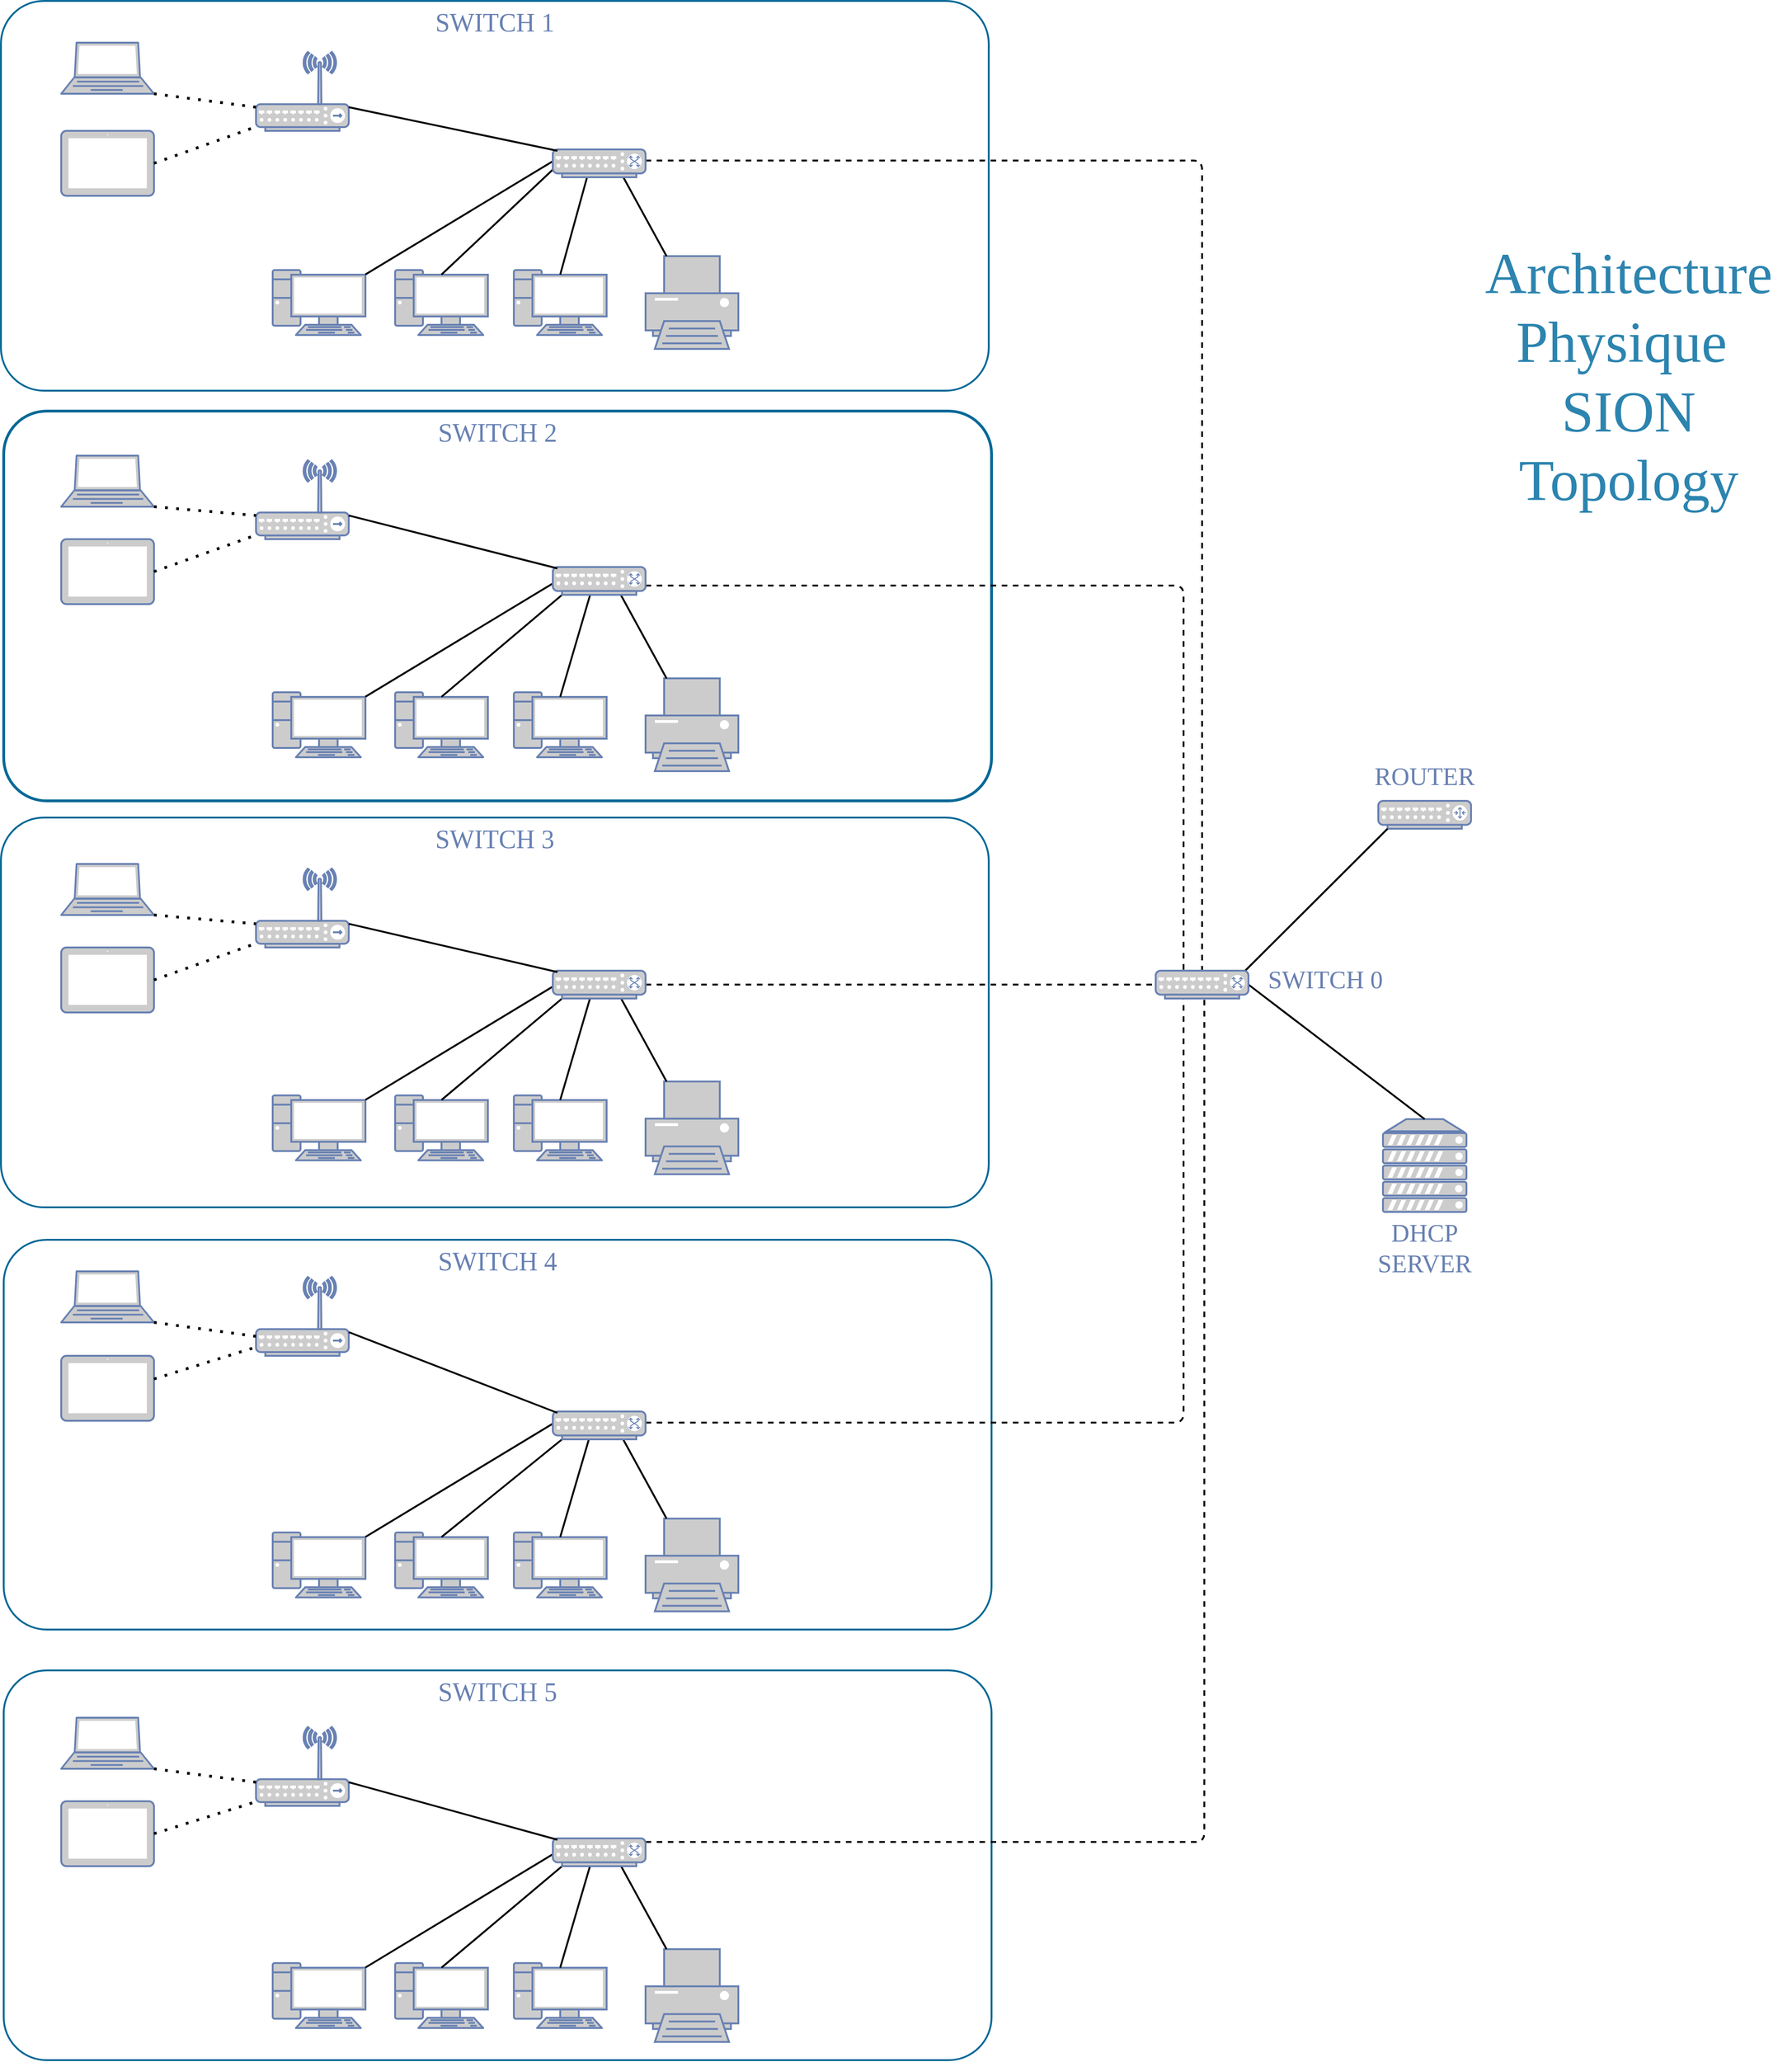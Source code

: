 <mxfile version="22.0.7" type="device">
  <diagram name="Page-1" id="bfe91b75-5d2c-26a0-9c1d-138518896778">
    <mxGraphModel dx="2625" dy="1335" grid="1" gridSize="10" guides="1" tooltips="1" connect="1" arrows="1" fold="1" page="1" pageScale="1" pageWidth="1100" pageHeight="850" background="none" math="0" shadow="0">
      <root>
        <mxCell id="0" />
        <mxCell id="1" parent="0" />
        <mxCell id="7c3789c024ecab99-82" value="SWITCH 4" style="rounded=1;whiteSpace=wrap;html=1;shadow=0;comic=0;strokeColor=#036897;strokeWidth=2;fillColor=none;fontFamily=Verdana;fontSize=28;fontColor=#6881B3;align=center;arcSize=11;verticalAlign=top;" parent="1" vertex="1">
          <mxGeometry x="78" y="1355" width="1065" height="420" as="geometry" />
        </mxCell>
        <mxCell id="7c3789c024ecab99-81" value="SWITCH 3" style="rounded=1;whiteSpace=wrap;html=1;shadow=0;comic=0;strokeColor=#036897;strokeWidth=2;fillColor=none;fontFamily=Verdana;fontSize=28;fontColor=#6881B3;align=center;arcSize=11;verticalAlign=top;" parent="1" vertex="1">
          <mxGeometry x="75" y="900" width="1065" height="420" as="geometry" />
        </mxCell>
        <mxCell id="7c3789c024ecab99-79" value="SWITCH 2" style="rounded=1;whiteSpace=wrap;html=1;shadow=0;comic=0;strokeColor=#036897;strokeWidth=3;fillColor=none;fontFamily=Verdana;fontSize=28;fontColor=#6881B3;align=center;arcSize=11;verticalAlign=top;" parent="1" vertex="1">
          <mxGeometry x="78" y="462" width="1065" height="420" as="geometry" />
        </mxCell>
        <mxCell id="7c3789c024ecab99-78" value="SWITCH 1" style="rounded=1;whiteSpace=wrap;html=1;shadow=0;comic=0;strokeColor=#036897;strokeWidth=2;fillColor=none;fontFamily=Verdana;fontSize=28;fontColor=#6881B3;align=center;arcSize=11;verticalAlign=top;" parent="1" vertex="1">
          <mxGeometry x="75" y="20" width="1065" height="420" as="geometry" />
        </mxCell>
        <mxCell id="7c3789c024ecab99-18" style="edgeStyle=orthogonalEdgeStyle;html=1;labelBackgroundColor=none;endArrow=none;endFill=0;strokeWidth=2;fontFamily=Verdana;fontSize=15;fontColor=#036897;entryX=0.5;entryY=0;entryDx=0;entryDy=0;entryPerimeter=0;dashed=1;" parent="1" edge="1">
          <mxGeometry relative="1" as="geometry">
            <mxPoint x="1370" y="1065" as="targetPoint" />
            <Array as="points">
              <mxPoint x="1370" y="192" />
            </Array>
            <mxPoint x="770.0" y="192" as="sourcePoint" />
          </mxGeometry>
        </mxCell>
        <mxCell id="7c3789c024ecab99-1" value="" style="fontColor=#0066CC;verticalAlign=top;verticalLabelPosition=bottom;labelPosition=center;align=center;html=1;fillColor=#CCCCCC;strokeColor=#6881B3;gradientColor=none;gradientDirection=north;strokeWidth=2;shape=mxgraph.networks.pc;rounded=0;shadow=0;comic=0;" parent="1" vertex="1">
          <mxGeometry x="368.0" y="310" width="100" height="70" as="geometry" />
        </mxCell>
        <mxCell id="7c3789c024ecab99-2" value="" style="fontColor=#0066CC;verticalAlign=top;verticalLabelPosition=bottom;labelPosition=center;align=center;html=1;fillColor=#CCCCCC;strokeColor=#6881B3;gradientColor=none;gradientDirection=north;strokeWidth=2;shape=mxgraph.networks.pc;rounded=0;shadow=0;comic=0;" parent="1" vertex="1">
          <mxGeometry x="500.0" y="310" width="100" height="70" as="geometry" />
        </mxCell>
        <mxCell id="7c3789c024ecab99-3" value="" style="fontColor=#0066CC;verticalAlign=top;verticalLabelPosition=bottom;labelPosition=center;align=center;html=1;fillColor=#CCCCCC;strokeColor=#6881B3;gradientColor=none;gradientDirection=north;strokeWidth=2;shape=mxgraph.networks.pc;rounded=0;shadow=0;comic=0;" parent="1" vertex="1">
          <mxGeometry x="628.0" y="310" width="100" height="70" as="geometry" />
        </mxCell>
        <mxCell id="7c3789c024ecab99-6" value="" style="fontColor=#0066CC;verticalAlign=top;verticalLabelPosition=bottom;labelPosition=center;align=center;html=1;fillColor=#CCCCCC;strokeColor=#6881B3;gradientColor=none;gradientDirection=north;strokeWidth=2;shape=mxgraph.networks.printer;rounded=0;shadow=0;comic=0;" parent="1" vertex="1">
          <mxGeometry x="770.0" y="295" width="100" height="100" as="geometry" />
        </mxCell>
        <mxCell id="7c3789c024ecab99-13" style="edgeStyle=none;html=1;labelBackgroundColor=none;endArrow=none;endFill=0;strokeWidth=2;fontFamily=Verdana;fontSize=15;fontColor=#036897;" parent="1" source="7c3789c024ecab99-1" edge="1">
          <mxGeometry relative="1" as="geometry">
            <mxPoint x="670.0" y="192.715" as="targetPoint" />
          </mxGeometry>
        </mxCell>
        <mxCell id="7c3789c024ecab99-14" style="edgeStyle=none;html=1;labelBackgroundColor=none;endArrow=none;endFill=0;strokeWidth=2;fontFamily=Verdana;fontSize=15;fontColor=#036897;exitX=0.5;exitY=0.07;exitDx=0;exitDy=0;exitPerimeter=0;" parent="1" source="7c3789c024ecab99-3" edge="1">
          <mxGeometry relative="1" as="geometry">
            <mxPoint x="708.287" y="205" as="targetPoint" />
          </mxGeometry>
        </mxCell>
        <mxCell id="7c3789c024ecab99-17" style="edgeStyle=none;html=1;labelBackgroundColor=none;endArrow=none;endFill=0;strokeWidth=2;fontFamily=Verdana;fontSize=15;fontColor=#036897;" parent="1" source="7c3789c024ecab99-6" edge="1">
          <mxGeometry relative="1" as="geometry">
            <mxPoint x="743.288" y="205" as="targetPoint" />
          </mxGeometry>
        </mxCell>
        <mxCell id="7c3789c024ecab99-20" value="" style="fontColor=#0066CC;verticalAlign=top;verticalLabelPosition=bottom;labelPosition=center;align=center;html=1;fillColor=#CCCCCC;strokeColor=#6881B3;gradientColor=none;gradientDirection=north;strokeWidth=2;shape=mxgraph.networks.pc;rounded=0;shadow=0;comic=0;" parent="1" vertex="1">
          <mxGeometry x="368.0" y="765" width="100" height="70" as="geometry" />
        </mxCell>
        <mxCell id="7c3789c024ecab99-21" value="" style="fontColor=#0066CC;verticalAlign=top;verticalLabelPosition=bottom;labelPosition=center;align=center;html=1;fillColor=#CCCCCC;strokeColor=#6881B3;gradientColor=none;gradientDirection=north;strokeWidth=2;shape=mxgraph.networks.pc;rounded=0;shadow=0;comic=0;" parent="1" vertex="1">
          <mxGeometry x="500.0" y="765" width="100" height="70" as="geometry" />
        </mxCell>
        <mxCell id="7c3789c024ecab99-23" value="" style="fontColor=#0066CC;verticalAlign=top;verticalLabelPosition=bottom;labelPosition=center;align=center;html=1;fillColor=#CCCCCC;strokeColor=#6881B3;gradientColor=none;gradientDirection=north;strokeWidth=2;shape=mxgraph.networks.pc;rounded=0;shadow=0;comic=0;" parent="1" vertex="1">
          <mxGeometry x="628.0" y="765" width="100" height="70" as="geometry" />
        </mxCell>
        <mxCell id="7c3789c024ecab99-29" value="" style="fontColor=#0066CC;verticalAlign=top;verticalLabelPosition=bottom;labelPosition=center;align=center;html=1;fillColor=#CCCCCC;strokeColor=#6881B3;gradientColor=none;gradientDirection=north;strokeWidth=2;shape=mxgraph.networks.printer;rounded=0;shadow=0;comic=0;" parent="1" vertex="1">
          <mxGeometry x="770.0" y="750" width="100" height="100" as="geometry" />
        </mxCell>
        <mxCell id="7c3789c024ecab99-50" style="edgeStyle=orthogonalEdgeStyle;html=1;labelBackgroundColor=none;endArrow=none;endFill=0;strokeWidth=2;fontFamily=Verdana;fontSize=15;fontColor=#036897;entryX=0.3;entryY=0.167;entryDx=0;entryDy=0;entryPerimeter=0;dashed=1;" parent="1" edge="1">
          <mxGeometry relative="1" as="geometry">
            <mxPoint x="1350" y="1070.01" as="targetPoint" />
            <mxPoint x="770.0" y="650.032" as="sourcePoint" />
            <Array as="points">
              <mxPoint x="1350" y="650" />
            </Array>
          </mxGeometry>
        </mxCell>
        <mxCell id="7c3789c024ecab99-19" style="edgeStyle=none;html=1;labelBackgroundColor=none;endArrow=none;endFill=0;strokeWidth=2;fontFamily=Verdana;fontSize=15;fontColor=#036897;" parent="1" source="7c3789c024ecab99-20" edge="1">
          <mxGeometry relative="1" as="geometry">
            <mxPoint x="670.0" y="647.715" as="targetPoint" />
          </mxGeometry>
        </mxCell>
        <mxCell id="7c3789c024ecab99-22" style="edgeStyle=none;html=1;labelBackgroundColor=none;endArrow=none;endFill=0;strokeWidth=2;fontFamily=Verdana;fontSize=15;fontColor=#036897;exitX=0.5;exitY=0.07;exitDx=0;exitDy=0;exitPerimeter=0;" parent="1" source="7c3789c024ecab99-23" edge="1">
          <mxGeometry relative="1" as="geometry">
            <mxPoint x="710.219" y="660" as="targetPoint" />
          </mxGeometry>
        </mxCell>
        <mxCell id="7c3789c024ecab99-28" style="edgeStyle=none;html=1;labelBackgroundColor=none;endArrow=none;endFill=0;strokeWidth=2;fontFamily=Verdana;fontSize=15;fontColor=#036897;" parent="1" source="7c3789c024ecab99-29" edge="1">
          <mxGeometry relative="1" as="geometry">
            <mxPoint x="743.288" y="660" as="targetPoint" />
          </mxGeometry>
        </mxCell>
        <mxCell id="7c3789c024ecab99-34" value="" style="fontColor=#0066CC;verticalAlign=top;verticalLabelPosition=bottom;labelPosition=center;align=center;html=1;fillColor=#CCCCCC;strokeColor=#6881B3;gradientColor=none;gradientDirection=north;strokeWidth=2;shape=mxgraph.networks.pc;rounded=0;shadow=0;comic=0;" parent="1" vertex="1">
          <mxGeometry x="368.0" y="1199.412" width="100" height="70" as="geometry" />
        </mxCell>
        <mxCell id="7c3789c024ecab99-35" value="" style="fontColor=#0066CC;verticalAlign=top;verticalLabelPosition=bottom;labelPosition=center;align=center;html=1;fillColor=#CCCCCC;strokeColor=#6881B3;gradientColor=none;gradientDirection=north;strokeWidth=2;shape=mxgraph.networks.pc;rounded=0;shadow=0;comic=0;" parent="1" vertex="1">
          <mxGeometry x="500.0" y="1199.412" width="100" height="70" as="geometry" />
        </mxCell>
        <mxCell id="7c3789c024ecab99-37" value="" style="fontColor=#0066CC;verticalAlign=top;verticalLabelPosition=bottom;labelPosition=center;align=center;html=1;fillColor=#CCCCCC;strokeColor=#6881B3;gradientColor=none;gradientDirection=north;strokeWidth=2;shape=mxgraph.networks.pc;rounded=0;shadow=0;comic=0;" parent="1" vertex="1">
          <mxGeometry x="628.0" y="1199.412" width="100" height="70" as="geometry" />
        </mxCell>
        <mxCell id="7c3789c024ecab99-43" value="" style="fontColor=#0066CC;verticalAlign=top;verticalLabelPosition=bottom;labelPosition=center;align=center;html=1;fillColor=#CCCCCC;strokeColor=#6881B3;gradientColor=none;gradientDirection=north;strokeWidth=2;shape=mxgraph.networks.printer;rounded=0;shadow=0;comic=0;" parent="1" vertex="1">
          <mxGeometry x="770.0" y="1184.412" width="100" height="100" as="geometry" />
        </mxCell>
        <mxCell id="7c3789c024ecab99-51" style="edgeStyle=orthogonalEdgeStyle;html=1;labelBackgroundColor=none;endArrow=none;endFill=0;strokeWidth=2;fontFamily=Verdana;fontSize=15;fontColor=#036897;entryX=0;entryY=0.5;entryDx=0;entryDy=0;entryPerimeter=0;exitX=1;exitY=0.5;exitDx=0;exitDy=0;exitPerimeter=0;dashed=1;" parent="1" edge="1">
          <mxGeometry relative="1" as="geometry">
            <mxPoint x="1320" y="1080" as="targetPoint" />
            <Array as="points" />
            <mxPoint x="770" y="1080" as="sourcePoint" />
          </mxGeometry>
        </mxCell>
        <mxCell id="7c3789c024ecab99-33" style="edgeStyle=none;html=1;labelBackgroundColor=none;endArrow=none;endFill=0;strokeWidth=2;fontFamily=Verdana;fontSize=15;fontColor=#036897;" parent="1" source="7c3789c024ecab99-34" edge="1">
          <mxGeometry relative="1" as="geometry">
            <mxPoint x="670.0" y="1082.127" as="targetPoint" />
          </mxGeometry>
        </mxCell>
        <mxCell id="7c3789c024ecab99-36" style="edgeStyle=none;html=1;labelBackgroundColor=none;endArrow=none;endFill=0;strokeWidth=2;fontFamily=Verdana;fontSize=15;fontColor=#036897;exitX=0.5;exitY=0.07;exitDx=0;exitDy=0;exitPerimeter=0;" parent="1" source="7c3789c024ecab99-37" edge="1">
          <mxGeometry relative="1" as="geometry">
            <mxPoint x="710.219" y="1094.412" as="targetPoint" />
          </mxGeometry>
        </mxCell>
        <mxCell id="7c3789c024ecab99-42" style="edgeStyle=none;html=1;labelBackgroundColor=none;endArrow=none;endFill=0;strokeWidth=2;fontFamily=Verdana;fontSize=15;fontColor=#036897;" parent="1" source="7c3789c024ecab99-43" edge="1">
          <mxGeometry relative="1" as="geometry">
            <mxPoint x="743.288" y="1094.412" as="targetPoint" />
          </mxGeometry>
        </mxCell>
        <mxCell id="7c3789c024ecab99-61" value="" style="fontColor=#0066CC;verticalAlign=top;verticalLabelPosition=bottom;labelPosition=center;align=center;html=1;fillColor=#CCCCCC;strokeColor=#6881B3;gradientColor=none;gradientDirection=north;strokeWidth=2;shape=mxgraph.networks.pc;rounded=0;shadow=0;comic=0;" parent="1" vertex="1">
          <mxGeometry x="368.0" y="1670.412" width="100" height="70" as="geometry" />
        </mxCell>
        <mxCell id="7c3789c024ecab99-62" value="" style="fontColor=#0066CC;verticalAlign=top;verticalLabelPosition=bottom;labelPosition=center;align=center;html=1;fillColor=#CCCCCC;strokeColor=#6881B3;gradientColor=none;gradientDirection=north;strokeWidth=2;shape=mxgraph.networks.pc;rounded=0;shadow=0;comic=0;" parent="1" vertex="1">
          <mxGeometry x="500.0" y="1670.412" width="100" height="70" as="geometry" />
        </mxCell>
        <mxCell id="7c3789c024ecab99-63" value="" style="fontColor=#0066CC;verticalAlign=top;verticalLabelPosition=bottom;labelPosition=center;align=center;html=1;fillColor=#CCCCCC;strokeColor=#6881B3;gradientColor=none;gradientDirection=north;strokeWidth=2;shape=mxgraph.networks.pc;rounded=0;shadow=0;comic=0;" parent="1" vertex="1">
          <mxGeometry x="628.0" y="1670.412" width="100" height="70" as="geometry" />
        </mxCell>
        <mxCell id="7c3789c024ecab99-66" value="" style="fontColor=#0066CC;verticalAlign=top;verticalLabelPosition=bottom;labelPosition=center;align=center;html=1;fillColor=#CCCCCC;strokeColor=#6881B3;gradientColor=none;gradientDirection=north;strokeWidth=2;shape=mxgraph.networks.printer;rounded=0;shadow=0;comic=0;" parent="1" vertex="1">
          <mxGeometry x="770.0" y="1655.412" width="100" height="100" as="geometry" />
        </mxCell>
        <mxCell id="7c3789c024ecab99-75" style="edgeStyle=orthogonalEdgeStyle;html=1;labelBackgroundColor=none;endArrow=none;endFill=0;strokeWidth=2;fontFamily=Verdana;fontSize=28;fontColor=#6881B3;dashed=1;" parent="1" edge="1">
          <mxGeometry relative="1" as="geometry">
            <mxPoint x="1350" y="1095" as="targetPoint" />
            <Array as="points">
              <mxPoint x="1350" y="1552" />
            </Array>
            <mxPoint x="770.0" y="1552.0" as="sourcePoint" />
          </mxGeometry>
        </mxCell>
        <mxCell id="7c3789c024ecab99-68" style="edgeStyle=none;html=1;labelBackgroundColor=none;endArrow=none;endFill=0;strokeWidth=2;fontFamily=Verdana;fontSize=15;fontColor=#036897;" parent="1" source="7c3789c024ecab99-61" edge="1">
          <mxGeometry relative="1" as="geometry">
            <mxPoint x="670.0" y="1553.127" as="targetPoint" />
          </mxGeometry>
        </mxCell>
        <mxCell id="7c3789c024ecab99-69" style="edgeStyle=none;html=1;labelBackgroundColor=none;endArrow=none;endFill=0;strokeWidth=2;fontFamily=Verdana;fontSize=15;fontColor=#036897;exitX=0.5;exitY=0.07;exitDx=0;exitDy=0;exitPerimeter=0;" parent="1" source="7c3789c024ecab99-63" edge="1">
          <mxGeometry relative="1" as="geometry">
            <mxPoint x="710.219" y="1565.412" as="targetPoint" />
          </mxGeometry>
        </mxCell>
        <mxCell id="7c3789c024ecab99-72" style="edgeStyle=none;html=1;labelBackgroundColor=none;endArrow=none;endFill=0;strokeWidth=2;fontFamily=Verdana;fontSize=15;fontColor=#036897;" parent="1" source="7c3789c024ecab99-66" edge="1">
          <mxGeometry relative="1" as="geometry">
            <mxPoint x="743.288" y="1565.412" as="targetPoint" />
          </mxGeometry>
        </mxCell>
        <mxCell id="auADu_g9KSD7ObR8FXBl-1" value="SWITCH 5" style="rounded=1;whiteSpace=wrap;html=1;shadow=0;comic=0;strokeColor=#036897;strokeWidth=2;fillColor=none;fontFamily=Verdana;fontSize=28;fontColor=#6881B3;align=center;arcSize=11;verticalAlign=top;" parent="1" vertex="1">
          <mxGeometry x="78" y="1819" width="1065" height="420" as="geometry" />
        </mxCell>
        <mxCell id="auADu_g9KSD7ObR8FXBl-2" value="" style="fontColor=#0066CC;verticalAlign=top;verticalLabelPosition=bottom;labelPosition=center;align=center;html=1;fillColor=#CCCCCC;strokeColor=#6881B3;gradientColor=none;gradientDirection=north;strokeWidth=2;shape=mxgraph.networks.pc;rounded=0;shadow=0;comic=0;" parent="1" vertex="1">
          <mxGeometry x="368.0" y="2134.412" width="100" height="70" as="geometry" />
        </mxCell>
        <mxCell id="auADu_g9KSD7ObR8FXBl-3" value="" style="fontColor=#0066CC;verticalAlign=top;verticalLabelPosition=bottom;labelPosition=center;align=center;html=1;fillColor=#CCCCCC;strokeColor=#6881B3;gradientColor=none;gradientDirection=north;strokeWidth=2;shape=mxgraph.networks.pc;rounded=0;shadow=0;comic=0;" parent="1" vertex="1">
          <mxGeometry x="500.0" y="2134.412" width="100" height="70" as="geometry" />
        </mxCell>
        <mxCell id="auADu_g9KSD7ObR8FXBl-4" value="" style="fontColor=#0066CC;verticalAlign=top;verticalLabelPosition=bottom;labelPosition=center;align=center;html=1;fillColor=#CCCCCC;strokeColor=#6881B3;gradientColor=none;gradientDirection=north;strokeWidth=2;shape=mxgraph.networks.pc;rounded=0;shadow=0;comic=0;" parent="1" vertex="1">
          <mxGeometry x="628.0" y="2134.412" width="100" height="70" as="geometry" />
        </mxCell>
        <mxCell id="auADu_g9KSD7ObR8FXBl-7" value="" style="fontColor=#0066CC;verticalAlign=top;verticalLabelPosition=bottom;labelPosition=center;align=center;html=1;fillColor=#CCCCCC;strokeColor=#6881B3;gradientColor=none;gradientDirection=north;strokeWidth=2;shape=mxgraph.networks.printer;rounded=0;shadow=0;comic=0;" parent="1" vertex="1">
          <mxGeometry x="770.0" y="2119.412" width="100" height="100" as="geometry" />
        </mxCell>
        <mxCell id="auADu_g9KSD7ObR8FXBl-9" style="edgeStyle=none;html=1;labelBackgroundColor=none;endArrow=none;endFill=0;strokeWidth=2;fontFamily=Verdana;fontSize=15;fontColor=#036897;" parent="1" source="auADu_g9KSD7ObR8FXBl-2" edge="1">
          <mxGeometry relative="1" as="geometry">
            <mxPoint x="670.0" y="2017.127" as="targetPoint" />
          </mxGeometry>
        </mxCell>
        <mxCell id="auADu_g9KSD7ObR8FXBl-10" style="edgeStyle=none;html=1;labelBackgroundColor=none;endArrow=none;endFill=0;strokeWidth=2;fontFamily=Verdana;fontSize=15;fontColor=#036897;exitX=0.5;exitY=0.07;exitDx=0;exitDy=0;exitPerimeter=0;" parent="1" source="auADu_g9KSD7ObR8FXBl-4" edge="1">
          <mxGeometry relative="1" as="geometry">
            <mxPoint x="710.219" y="2029.412" as="targetPoint" />
          </mxGeometry>
        </mxCell>
        <mxCell id="auADu_g9KSD7ObR8FXBl-13" style="edgeStyle=none;html=1;labelBackgroundColor=none;endArrow=none;endFill=0;strokeWidth=2;fontFamily=Verdana;fontSize=15;fontColor=#036897;" parent="1" source="auADu_g9KSD7ObR8FXBl-7" edge="1">
          <mxGeometry relative="1" as="geometry">
            <mxPoint x="743.288" y="2029.412" as="targetPoint" />
          </mxGeometry>
        </mxCell>
        <mxCell id="auADu_g9KSD7ObR8FXBl-18" value="" style="edgeStyle=orthogonalEdgeStyle;html=1;labelBackgroundColor=none;endArrow=none;endFill=0;strokeWidth=2;fontFamily=Verdana;fontSize=28;fontColor=#6881B3;exitX=1;exitY=0.7;exitDx=0;exitDy=0;exitPerimeter=0;entryX=0.624;entryY=0.986;entryDx=0;entryDy=0;entryPerimeter=0;dashed=1;" parent="1" edge="1">
          <mxGeometry relative="1" as="geometry">
            <mxPoint x="1372.4" y="1093.99" as="targetPoint" />
            <Array as="points">
              <mxPoint x="1372" y="2004" />
            </Array>
            <mxPoint x="770.0" y="2003.912" as="sourcePoint" />
          </mxGeometry>
        </mxCell>
        <mxCell id="auADu_g9KSD7ObR8FXBl-20" value="" style="fontColor=#0066CC;verticalAlign=top;verticalLabelPosition=bottom;labelPosition=center;align=center;html=1;outlineConnect=0;fillColor=#CCCCCC;strokeColor=#6881B3;gradientColor=none;gradientDirection=north;strokeWidth=2;shape=mxgraph.networks.router;" parent="1" vertex="1">
          <mxGeometry x="1560" y="882" width="100" height="30" as="geometry" />
        </mxCell>
        <mxCell id="auADu_g9KSD7ObR8FXBl-21" value="" style="fontColor=#0066CC;verticalAlign=top;verticalLabelPosition=bottom;labelPosition=center;align=center;html=1;outlineConnect=0;fillColor=#CCCCCC;strokeColor=#6881B3;gradientColor=none;gradientDirection=north;strokeWidth=2;shape=mxgraph.networks.server;" parent="1" vertex="1">
          <mxGeometry x="1565" y="1225" width="90" height="100" as="geometry" />
        </mxCell>
        <mxCell id="auADu_g9KSD7ObR8FXBl-22" value="" style="endArrow=none;html=1;rounded=0;entryX=0.5;entryY=0;entryDx=0;entryDy=0;entryPerimeter=0;exitX=1;exitY=0.5;exitDx=0;exitDy=0;exitPerimeter=0;strokeColor=#000000;strokeWidth=2;" parent="1" target="auADu_g9KSD7ObR8FXBl-21" edge="1">
          <mxGeometry width="50" height="50" relative="1" as="geometry">
            <mxPoint x="1420" y="1080" as="sourcePoint" />
            <mxPoint x="1590" y="1160" as="targetPoint" />
          </mxGeometry>
        </mxCell>
        <mxCell id="auADu_g9KSD7ObR8FXBl-26" value="" style="endArrow=none;html=1;rounded=0;exitX=0.5;exitY=0.07;exitDx=0;exitDy=0;exitPerimeter=0;entryX=0.02;entryY=0.94;entryDx=0;entryDy=0;entryPerimeter=0;strokeWidth=2;" parent="1" source="7c3789c024ecab99-2" edge="1">
          <mxGeometry width="50" height="50" relative="1" as="geometry">
            <mxPoint x="600" y="310" as="sourcePoint" />
            <mxPoint x="672.0" y="199.9" as="targetPoint" />
          </mxGeometry>
        </mxCell>
        <mxCell id="auADu_g9KSD7ObR8FXBl-32" value="" style="endArrow=none;html=1;rounded=0;strokeWidth=2;entryX=0.1;entryY=1;entryDx=0;entryDy=0;entryPerimeter=0;exitX=0.5;exitY=0.07;exitDx=0;exitDy=0;exitPerimeter=0;" parent="1" source="auADu_g9KSD7ObR8FXBl-3" edge="1">
          <mxGeometry width="50" height="50" relative="1" as="geometry">
            <mxPoint x="730" y="2090" as="sourcePoint" />
            <mxPoint x="680" y="2030" as="targetPoint" />
          </mxGeometry>
        </mxCell>
        <mxCell id="auADu_g9KSD7ObR8FXBl-33" value="" style="endArrow=none;html=1;rounded=0;strokeWidth=2;entryX=0.1;entryY=1;entryDx=0;entryDy=0;entryPerimeter=0;exitX=0.5;exitY=0.07;exitDx=0;exitDy=0;exitPerimeter=0;" parent="1" source="7c3789c024ecab99-62" edge="1">
          <mxGeometry width="50" height="50" relative="1" as="geometry">
            <mxPoint x="730" y="1660" as="sourcePoint" />
            <mxPoint x="680" y="1570" as="targetPoint" />
          </mxGeometry>
        </mxCell>
        <mxCell id="auADu_g9KSD7ObR8FXBl-34" value="" style="endArrow=none;html=1;rounded=0;entryX=0.1;entryY=1;entryDx=0;entryDy=0;entryPerimeter=0;exitX=0.5;exitY=0.07;exitDx=0;exitDy=0;exitPerimeter=0;strokeWidth=2;" parent="1" source="7c3789c024ecab99-21" edge="1">
          <mxGeometry width="50" height="50" relative="1" as="geometry">
            <mxPoint x="690" y="760" as="sourcePoint" />
            <mxPoint x="680" y="660" as="targetPoint" />
          </mxGeometry>
        </mxCell>
        <mxCell id="auADu_g9KSD7ObR8FXBl-35" value="" style="endArrow=none;html=1;rounded=0;entryX=0.1;entryY=1;entryDx=0;entryDy=0;entryPerimeter=0;exitX=0.5;exitY=0.07;exitDx=0;exitDy=0;exitPerimeter=0;strokeWidth=2;" parent="1" source="7c3789c024ecab99-35" edge="1">
          <mxGeometry width="50" height="50" relative="1" as="geometry">
            <mxPoint x="690" y="1260" as="sourcePoint" />
            <mxPoint x="680" y="1095" as="targetPoint" />
          </mxGeometry>
        </mxCell>
        <mxCell id="auADu_g9KSD7ObR8FXBl-36" value="&lt;font color=&quot;#6880b1&quot; face=&quot;Verdana&quot; style=&quot;font-size: 27px;&quot;&gt;ROUTER&lt;/font&gt;" style="text;html=1;strokeColor=none;fillColor=none;align=center;verticalAlign=middle;whiteSpace=wrap;rounded=0;fontSize=27;" parent="1" vertex="1">
          <mxGeometry x="1550" y="831" width="120" height="50" as="geometry" />
        </mxCell>
        <mxCell id="auADu_g9KSD7ObR8FXBl-37" value="" style="endArrow=none;html=1;rounded=0;entryX=0.1;entryY=1;entryDx=0;entryDy=0;entryPerimeter=0;exitX=0.95;exitY=0.05;exitDx=0;exitDy=0;exitPerimeter=0;strokeWidth=2;" parent="1" target="auADu_g9KSD7ObR8FXBl-20" edge="1">
          <mxGeometry width="50" height="50" relative="1" as="geometry">
            <mxPoint x="1415" y="1066.5" as="sourcePoint" />
            <mxPoint x="1390" y="1210" as="targetPoint" />
          </mxGeometry>
        </mxCell>
        <mxCell id="auADu_g9KSD7ObR8FXBl-38" value="&lt;font face=&quot;Verdana&quot; color=&quot;#6880b1&quot; style=&quot;font-size: 27px;&quot;&gt;&lt;span style=&quot;font-size: 27px;&quot;&gt;DHCP SERVER&lt;/span&gt;&lt;/font&gt;" style="text;html=1;strokeColor=none;fillColor=none;align=center;verticalAlign=middle;whiteSpace=wrap;rounded=0;fontSize=27;" parent="1" vertex="1">
          <mxGeometry x="1550" y="1339" width="120" height="50" as="geometry" />
        </mxCell>
        <mxCell id="auADu_g9KSD7ObR8FXBl-39" value="&lt;font color=&quot;#6880b1&quot; face=&quot;Verdana&quot; style=&quot;font-size: 27px;&quot;&gt;SWITCH 0&lt;/font&gt;" style="text;html=1;strokeColor=none;fillColor=none;align=center;verticalAlign=middle;whiteSpace=wrap;rounded=0;fontSize=27;" parent="1" vertex="1">
          <mxGeometry x="1426" y="1050" width="154" height="50" as="geometry" />
        </mxCell>
        <mxCell id="auADu_g9KSD7ObR8FXBl-40" value="" style="fontColor=#0066CC;verticalAlign=top;verticalLabelPosition=bottom;labelPosition=center;align=center;html=1;outlineConnect=0;fillColor=#CCCCCC;strokeColor=#6881B3;gradientColor=none;gradientDirection=north;strokeWidth=2;shape=mxgraph.networks.laptop;" parent="1" vertex="1">
          <mxGeometry x="140" y="510" width="100" height="55" as="geometry" />
        </mxCell>
        <mxCell id="auADu_g9KSD7ObR8FXBl-41" value="" style="fontColor=#0066CC;verticalAlign=top;verticalLabelPosition=bottom;labelPosition=center;align=center;html=1;outlineConnect=0;fillColor=#CCCCCC;strokeColor=#6881B3;gradientColor=none;gradientDirection=north;strokeWidth=2;shape=mxgraph.networks.laptop;" parent="1" vertex="1">
          <mxGeometry x="140" y="65" width="100" height="55" as="geometry" />
        </mxCell>
        <mxCell id="auADu_g9KSD7ObR8FXBl-43" value="" style="fontColor=#0066CC;verticalAlign=top;verticalLabelPosition=bottom;labelPosition=center;align=center;html=1;outlineConnect=0;fillColor=#CCCCCC;strokeColor=#6881B3;gradientColor=none;gradientDirection=north;strokeWidth=2;shape=mxgraph.networks.laptop;" parent="1" vertex="1">
          <mxGeometry x="140" y="950" width="100" height="55" as="geometry" />
        </mxCell>
        <mxCell id="auADu_g9KSD7ObR8FXBl-44" value="" style="fontColor=#0066CC;verticalAlign=top;verticalLabelPosition=bottom;labelPosition=center;align=center;html=1;outlineConnect=0;fillColor=#CCCCCC;strokeColor=#6881B3;gradientColor=none;gradientDirection=north;strokeWidth=2;shape=mxgraph.networks.laptop;" parent="1" vertex="1">
          <mxGeometry x="140" y="1389" width="100" height="55" as="geometry" />
        </mxCell>
        <mxCell id="auADu_g9KSD7ObR8FXBl-45" value="" style="fontColor=#0066CC;verticalAlign=top;verticalLabelPosition=bottom;labelPosition=center;align=center;html=1;outlineConnect=0;fillColor=#CCCCCC;strokeColor=#6881B3;gradientColor=none;gradientDirection=north;strokeWidth=2;shape=mxgraph.networks.laptop;" parent="1" vertex="1">
          <mxGeometry x="140" y="1870" width="100" height="55" as="geometry" />
        </mxCell>
        <mxCell id="auADu_g9KSD7ObR8FXBl-46" value="" style="fontColor=#0066CC;verticalAlign=top;verticalLabelPosition=bottom;labelPosition=center;align=center;html=1;outlineConnect=0;fillColor=#CCCCCC;strokeColor=#6881B3;gradientColor=none;gradientDirection=north;strokeWidth=2;shape=mxgraph.networks.tablet;" parent="1" vertex="1">
          <mxGeometry x="140" y="1040" width="100" height="70" as="geometry" />
        </mxCell>
        <mxCell id="auADu_g9KSD7ObR8FXBl-47" value="" style="fontColor=#0066CC;verticalAlign=top;verticalLabelPosition=bottom;labelPosition=center;align=center;html=1;outlineConnect=0;fillColor=#CCCCCC;strokeColor=#6881B3;gradientColor=none;gradientDirection=north;strokeWidth=2;shape=mxgraph.networks.tablet;" parent="1" vertex="1">
          <mxGeometry x="140" y="1480" width="100" height="70" as="geometry" />
        </mxCell>
        <mxCell id="auADu_g9KSD7ObR8FXBl-48" value="" style="fontColor=#0066CC;verticalAlign=top;verticalLabelPosition=bottom;labelPosition=center;align=center;html=1;outlineConnect=0;fillColor=#CCCCCC;strokeColor=#6881B3;gradientColor=none;gradientDirection=north;strokeWidth=2;shape=mxgraph.networks.tablet;" parent="1" vertex="1">
          <mxGeometry x="140" y="1960" width="100" height="70" as="geometry" />
        </mxCell>
        <mxCell id="auADu_g9KSD7ObR8FXBl-49" value="" style="fontColor=#0066CC;verticalAlign=top;verticalLabelPosition=bottom;labelPosition=center;align=center;html=1;outlineConnect=0;fillColor=#CCCCCC;strokeColor=#6881B3;gradientColor=none;gradientDirection=north;strokeWidth=2;shape=mxgraph.networks.tablet;" parent="1" vertex="1">
          <mxGeometry x="140" y="600" width="100" height="70" as="geometry" />
        </mxCell>
        <mxCell id="auADu_g9KSD7ObR8FXBl-50" value="" style="fontColor=#0066CC;verticalAlign=top;verticalLabelPosition=bottom;labelPosition=center;align=center;html=1;outlineConnect=0;fillColor=#CCCCCC;strokeColor=#6881B3;gradientColor=none;gradientDirection=north;strokeWidth=2;shape=mxgraph.networks.tablet;" parent="1" vertex="1">
          <mxGeometry x="140" y="160" width="100" height="70" as="geometry" />
        </mxCell>
        <mxCell id="auADu_g9KSD7ObR8FXBl-51" value="" style="fontColor=#0066CC;verticalAlign=top;verticalLabelPosition=bottom;labelPosition=center;align=center;html=1;outlineConnect=0;fillColor=#CCCCCC;strokeColor=#6881B3;gradientColor=none;gradientDirection=north;strokeWidth=2;shape=mxgraph.networks.switch;" parent="1" vertex="1">
          <mxGeometry x="670" y="180" width="100" height="30" as="geometry" />
        </mxCell>
        <mxCell id="auADu_g9KSD7ObR8FXBl-52" value="" style="fontColor=#0066CC;verticalAlign=top;verticalLabelPosition=bottom;labelPosition=center;align=center;html=1;outlineConnect=0;fillColor=#CCCCCC;strokeColor=#6881B3;gradientColor=none;gradientDirection=north;strokeWidth=2;shape=mxgraph.networks.switch;" parent="1" vertex="1">
          <mxGeometry x="670" y="2000" width="100" height="30" as="geometry" />
        </mxCell>
        <mxCell id="auADu_g9KSD7ObR8FXBl-53" value="" style="fontColor=#0066CC;verticalAlign=top;verticalLabelPosition=bottom;labelPosition=center;align=center;html=1;outlineConnect=0;fillColor=#CCCCCC;strokeColor=#6881B3;gradientColor=none;gradientDirection=north;strokeWidth=2;shape=mxgraph.networks.switch;" parent="1" vertex="1">
          <mxGeometry x="670" y="630" width="100" height="30" as="geometry" />
        </mxCell>
        <mxCell id="auADu_g9KSD7ObR8FXBl-54" value="" style="fontColor=#0066CC;verticalAlign=top;verticalLabelPosition=bottom;labelPosition=center;align=center;html=1;outlineConnect=0;fillColor=#CCCCCC;strokeColor=#6881B3;gradientColor=none;gradientDirection=north;strokeWidth=2;shape=mxgraph.networks.switch;" parent="1" vertex="1">
          <mxGeometry x="670" y="1065" width="100" height="30" as="geometry" />
        </mxCell>
        <mxCell id="auADu_g9KSD7ObR8FXBl-55" value="" style="fontColor=#0066CC;verticalAlign=top;verticalLabelPosition=bottom;labelPosition=center;align=center;html=1;outlineConnect=0;fillColor=#CCCCCC;strokeColor=#6881B3;gradientColor=none;gradientDirection=north;strokeWidth=2;shape=mxgraph.networks.switch;" parent="1" vertex="1">
          <mxGeometry x="670" y="1540" width="100" height="30" as="geometry" />
        </mxCell>
        <mxCell id="auADu_g9KSD7ObR8FXBl-56" value="" style="fontColor=#0066CC;verticalAlign=top;verticalLabelPosition=bottom;labelPosition=center;align=center;html=1;outlineConnect=0;fillColor=#CCCCCC;strokeColor=#6881B3;gradientColor=none;gradientDirection=north;strokeWidth=2;shape=mxgraph.networks.switch;" parent="1" vertex="1">
          <mxGeometry x="1320" y="1065" width="100" height="30" as="geometry" />
        </mxCell>
        <mxCell id="auADu_g9KSD7ObR8FXBl-59" value="" style="fontColor=#0066CC;verticalAlign=top;verticalLabelPosition=bottom;labelPosition=center;align=center;html=1;outlineConnect=0;fillColor=#CCCCCC;strokeColor=#6881B3;gradientColor=none;gradientDirection=north;strokeWidth=2;shape=mxgraph.networks.wireless_hub;" parent="1" vertex="1">
          <mxGeometry x="350" y="955" width="100" height="85" as="geometry" />
        </mxCell>
        <mxCell id="auADu_g9KSD7ObR8FXBl-60" value="" style="fontColor=#0066CC;verticalAlign=top;verticalLabelPosition=bottom;labelPosition=center;align=center;html=1;outlineConnect=0;fillColor=#CCCCCC;strokeColor=#6881B3;gradientColor=none;gradientDirection=north;strokeWidth=2;shape=mxgraph.networks.wireless_hub;" parent="1" vertex="1">
          <mxGeometry x="350" y="1880" width="100" height="85" as="geometry" />
        </mxCell>
        <mxCell id="auADu_g9KSD7ObR8FXBl-61" value="" style="fontColor=#0066CC;verticalAlign=top;verticalLabelPosition=bottom;labelPosition=center;align=center;html=1;outlineConnect=0;fillColor=#CCCCCC;strokeColor=#6881B3;gradientColor=none;gradientDirection=north;strokeWidth=2;shape=mxgraph.networks.wireless_hub;" parent="1" vertex="1">
          <mxGeometry x="350" y="1395" width="100" height="85" as="geometry" />
        </mxCell>
        <mxCell id="auADu_g9KSD7ObR8FXBl-62" value="" style="fontColor=#0066CC;verticalAlign=top;verticalLabelPosition=bottom;labelPosition=center;align=center;html=1;outlineConnect=0;fillColor=#CCCCCC;strokeColor=#6881B3;gradientColor=none;gradientDirection=north;strokeWidth=2;shape=mxgraph.networks.wireless_hub;" parent="1" vertex="1">
          <mxGeometry x="350" y="515" width="100" height="85" as="geometry" />
        </mxCell>
        <mxCell id="auADu_g9KSD7ObR8FXBl-63" value="" style="fontColor=#0066CC;verticalAlign=top;verticalLabelPosition=bottom;labelPosition=center;align=center;html=1;outlineConnect=0;fillColor=#CCCCCC;strokeColor=#6881B3;gradientColor=none;gradientDirection=north;strokeWidth=2;shape=mxgraph.networks.wireless_hub;" parent="1" vertex="1">
          <mxGeometry x="350" y="75" width="100" height="85" as="geometry" />
        </mxCell>
        <mxCell id="auADu_g9KSD7ObR8FXBl-64" value="" style="endArrow=none;html=1;rounded=0;entryX=0.05;entryY=0.05;entryDx=0;entryDy=0;entryPerimeter=0;exitX=1;exitY=0.7;exitDx=0;exitDy=0;exitPerimeter=0;strokeWidth=2;" parent="1" source="auADu_g9KSD7ObR8FXBl-63" target="auADu_g9KSD7ObR8FXBl-51" edge="1">
          <mxGeometry width="50" height="50" relative="1" as="geometry">
            <mxPoint x="930" y="470" as="sourcePoint" />
            <mxPoint x="980" y="420" as="targetPoint" />
          </mxGeometry>
        </mxCell>
        <mxCell id="auADu_g9KSD7ObR8FXBl-65" value="" style="endArrow=none;html=1;rounded=0;entryX=0.05;entryY=0.05;entryDx=0;entryDy=0;entryPerimeter=0;exitX=1;exitY=0.7;exitDx=0;exitDy=0;exitPerimeter=0;strokeWidth=2;" parent="1" source="auADu_g9KSD7ObR8FXBl-62" target="auADu_g9KSD7ObR8FXBl-53" edge="1">
          <mxGeometry width="50" height="50" relative="1" as="geometry">
            <mxPoint x="460" y="145" as="sourcePoint" />
            <mxPoint x="685" y="192" as="targetPoint" />
          </mxGeometry>
        </mxCell>
        <mxCell id="auADu_g9KSD7ObR8FXBl-66" value="" style="endArrow=none;html=1;rounded=0;entryX=0.05;entryY=0.05;entryDx=0;entryDy=0;entryPerimeter=0;exitX=1;exitY=0.7;exitDx=0;exitDy=0;exitPerimeter=0;strokeWidth=2;" parent="1" source="auADu_g9KSD7ObR8FXBl-59" target="auADu_g9KSD7ObR8FXBl-54" edge="1">
          <mxGeometry width="50" height="50" relative="1" as="geometry">
            <mxPoint x="470" y="155" as="sourcePoint" />
            <mxPoint x="695" y="202" as="targetPoint" />
          </mxGeometry>
        </mxCell>
        <mxCell id="auADu_g9KSD7ObR8FXBl-67" value="" style="endArrow=none;html=1;rounded=0;entryX=0.05;entryY=0.05;entryDx=0;entryDy=0;entryPerimeter=0;exitX=1;exitY=0.7;exitDx=0;exitDy=0;exitPerimeter=0;strokeWidth=2;" parent="1" source="auADu_g9KSD7ObR8FXBl-61" target="auADu_g9KSD7ObR8FXBl-55" edge="1">
          <mxGeometry width="50" height="50" relative="1" as="geometry">
            <mxPoint x="480" y="165" as="sourcePoint" />
            <mxPoint x="705" y="212" as="targetPoint" />
          </mxGeometry>
        </mxCell>
        <mxCell id="auADu_g9KSD7ObR8FXBl-68" value="" style="endArrow=none;html=1;rounded=0;strokeWidth=2;entryX=0.05;entryY=0.05;entryDx=0;entryDy=0;entryPerimeter=0;exitX=1;exitY=0.7;exitDx=0;exitDy=0;exitPerimeter=0;" parent="1" source="auADu_g9KSD7ObR8FXBl-60" target="auADu_g9KSD7ObR8FXBl-52" edge="1">
          <mxGeometry width="50" height="50" relative="1" as="geometry">
            <mxPoint x="550" y="1990" as="sourcePoint" />
            <mxPoint x="600" y="1940" as="targetPoint" />
          </mxGeometry>
        </mxCell>
        <mxCell id="auADu_g9KSD7ObR8FXBl-69" value="" style="endArrow=none;dashed=1;html=1;dashPattern=1 3;strokeWidth=3;rounded=0;entryX=0.02;entryY=0.94;entryDx=0;entryDy=0;entryPerimeter=0;exitX=1;exitY=0.5;exitDx=0;exitDy=0;exitPerimeter=0;" parent="1" source="auADu_g9KSD7ObR8FXBl-48" target="auADu_g9KSD7ObR8FXBl-60" edge="1">
          <mxGeometry width="50" height="50" relative="1" as="geometry">
            <mxPoint x="930" y="1990" as="sourcePoint" />
            <mxPoint x="980" y="1940" as="targetPoint" />
          </mxGeometry>
        </mxCell>
        <mxCell id="auADu_g9KSD7ObR8FXBl-70" value="" style="endArrow=none;dashed=1;html=1;dashPattern=1 3;strokeWidth=3;rounded=0;entryX=0;entryY=0.7;entryDx=0;entryDy=0;entryPerimeter=0;exitX=1;exitY=1;exitDx=0;exitDy=0;exitPerimeter=0;" parent="1" source="auADu_g9KSD7ObR8FXBl-45" target="auADu_g9KSD7ObR8FXBl-60" edge="1">
          <mxGeometry width="50" height="50" relative="1" as="geometry">
            <mxPoint x="930" y="1990" as="sourcePoint" />
            <mxPoint x="980" y="1940" as="targetPoint" />
          </mxGeometry>
        </mxCell>
        <mxCell id="auADu_g9KSD7ObR8FXBl-71" value="" style="endArrow=none;dashed=1;html=1;dashPattern=1 3;strokeWidth=3;rounded=0;entryX=0.02;entryY=0.94;entryDx=0;entryDy=0;entryPerimeter=0;exitX=1;exitY=0.5;exitDx=0;exitDy=0;exitPerimeter=0;" parent="1" edge="1">
          <mxGeometry width="50" height="50" relative="1" as="geometry">
            <mxPoint x="240" y="1505" as="sourcePoint" />
            <mxPoint x="352" y="1470" as="targetPoint" />
          </mxGeometry>
        </mxCell>
        <mxCell id="auADu_g9KSD7ObR8FXBl-72" value="" style="endArrow=none;dashed=1;html=1;dashPattern=1 3;strokeWidth=3;rounded=0;entryX=0;entryY=0.7;entryDx=0;entryDy=0;entryPerimeter=0;exitX=1;exitY=1;exitDx=0;exitDy=0;exitPerimeter=0;" parent="1" edge="1">
          <mxGeometry width="50" height="50" relative="1" as="geometry">
            <mxPoint x="240" y="1444" as="sourcePoint" />
            <mxPoint x="350" y="1459" as="targetPoint" />
          </mxGeometry>
        </mxCell>
        <mxCell id="auADu_g9KSD7ObR8FXBl-73" value="" style="endArrow=none;dashed=1;html=1;dashPattern=1 3;strokeWidth=3;rounded=0;exitX=1;exitY=1;exitDx=0;exitDy=0;exitPerimeter=0;entryX=0;entryY=0.7;entryDx=0;entryDy=0;entryPerimeter=0;" parent="1" source="auADu_g9KSD7ObR8FXBl-43" target="auADu_g9KSD7ObR8FXBl-59" edge="1">
          <mxGeometry width="50" height="50" relative="1" as="geometry">
            <mxPoint x="430" y="1050" as="sourcePoint" />
            <mxPoint x="480" y="1000" as="targetPoint" />
          </mxGeometry>
        </mxCell>
        <mxCell id="auADu_g9KSD7ObR8FXBl-74" value="" style="endArrow=none;dashed=1;html=1;dashPattern=1 3;strokeWidth=3;rounded=0;entryX=0.02;entryY=0.94;entryDx=0;entryDy=0;entryPerimeter=0;exitX=1;exitY=0.5;exitDx=0;exitDy=0;exitPerimeter=0;" parent="1" source="auADu_g9KSD7ObR8FXBl-46" target="auADu_g9KSD7ObR8FXBl-59" edge="1">
          <mxGeometry width="50" height="50" relative="1" as="geometry">
            <mxPoint x="430" y="1050" as="sourcePoint" />
            <mxPoint x="480" y="1000" as="targetPoint" />
          </mxGeometry>
        </mxCell>
        <mxCell id="auADu_g9KSD7ObR8FXBl-75" value="" style="endArrow=none;dashed=1;html=1;dashPattern=1 3;strokeWidth=3;rounded=0;entryX=0;entryY=0.7;entryDx=0;entryDy=0;entryPerimeter=0;exitX=1;exitY=1;exitDx=0;exitDy=0;exitPerimeter=0;" parent="1" source="auADu_g9KSD7ObR8FXBl-40" target="auADu_g9KSD7ObR8FXBl-62" edge="1">
          <mxGeometry width="50" height="50" relative="1" as="geometry">
            <mxPoint x="430" y="650" as="sourcePoint" />
            <mxPoint x="480" y="600" as="targetPoint" />
          </mxGeometry>
        </mxCell>
        <mxCell id="auADu_g9KSD7ObR8FXBl-76" value="" style="endArrow=none;dashed=1;html=1;dashPattern=1 3;strokeWidth=3;rounded=0;exitX=1;exitY=0.5;exitDx=0;exitDy=0;exitPerimeter=0;entryX=0.02;entryY=0.94;entryDx=0;entryDy=0;entryPerimeter=0;" parent="1" source="auADu_g9KSD7ObR8FXBl-49" target="auADu_g9KSD7ObR8FXBl-62" edge="1">
          <mxGeometry width="50" height="50" relative="1" as="geometry">
            <mxPoint x="430" y="650" as="sourcePoint" />
            <mxPoint x="480" y="600" as="targetPoint" />
          </mxGeometry>
        </mxCell>
        <mxCell id="auADu_g9KSD7ObR8FXBl-77" value="" style="endArrow=none;dashed=1;html=1;dashPattern=1 3;strokeWidth=3;rounded=0;entryX=0.02;entryY=0.94;entryDx=0;entryDy=0;entryPerimeter=0;exitX=1;exitY=0.5;exitDx=0;exitDy=0;exitPerimeter=0;" parent="1" source="auADu_g9KSD7ObR8FXBl-50" target="auADu_g9KSD7ObR8FXBl-63" edge="1">
          <mxGeometry width="50" height="50" relative="1" as="geometry">
            <mxPoint x="430" y="170" as="sourcePoint" />
            <mxPoint x="480" y="120" as="targetPoint" />
          </mxGeometry>
        </mxCell>
        <mxCell id="auADu_g9KSD7ObR8FXBl-78" value="" style="endArrow=none;dashed=1;html=1;dashPattern=1 3;strokeWidth=3;rounded=0;entryX=1;entryY=1;entryDx=0;entryDy=0;entryPerimeter=0;exitX=0;exitY=0.7;exitDx=0;exitDy=0;exitPerimeter=0;" parent="1" source="auADu_g9KSD7ObR8FXBl-63" target="auADu_g9KSD7ObR8FXBl-41" edge="1">
          <mxGeometry width="50" height="50" relative="1" as="geometry">
            <mxPoint x="430" y="170" as="sourcePoint" />
            <mxPoint x="480" y="120" as="targetPoint" />
          </mxGeometry>
        </mxCell>
        <mxCell id="auADu_g9KSD7ObR8FXBl-80" value="&lt;font color=&quot;#2c84af&quot; face=&quot;Verdana&quot; style=&quot;font-size: 62px;&quot;&gt;Architecture Physique&amp;nbsp;&lt;br&gt;SION&lt;br&gt;Topology&lt;/font&gt;" style="text;html=1;strokeColor=none;fillColor=none;align=center;verticalAlign=middle;whiteSpace=wrap;rounded=0;" parent="1" vertex="1">
          <mxGeometry x="1655" y="325" width="350" height="200" as="geometry" />
        </mxCell>
      </root>
    </mxGraphModel>
  </diagram>
</mxfile>
